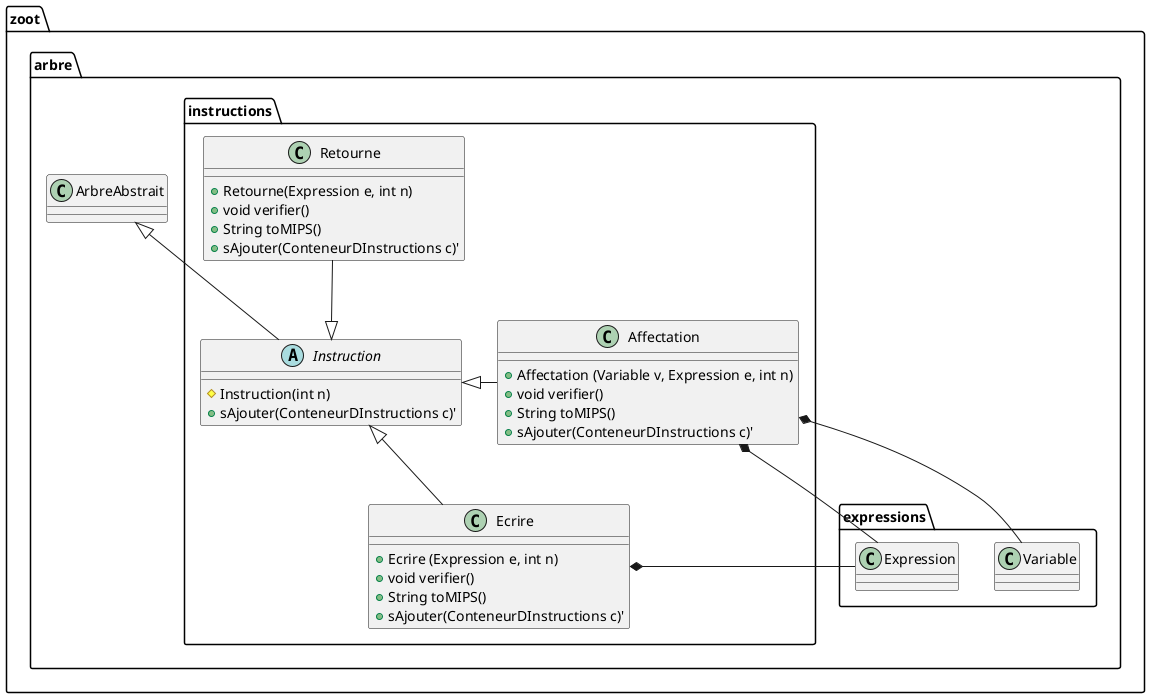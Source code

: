 @startuml "Package instructions"

namespace zoot.arbre.instructions {
    ' Includes
    ' Classes
    class Ecrire {
        + Ecrire (Expression e, int n)
        + void verifier()
        + String toMIPS()
        + sAjouter(ConteneurDInstructions c)'
    }

    class Affectation {
        + Affectation (Variable v, Expression e, int n)
        + void verifier()
        + String toMIPS()
        + sAjouter(ConteneurDInstructions c)'
    }

    class Retourne {
        + Retourne(Expression e, int n)
        + void verifier()
        + String toMIPS()
        + sAjouter(ConteneurDInstructions c)'
    }

    abstract class Instruction {
        # Instruction(int n)
        + sAjouter(ConteneurDInstructions c)'
    }
    
    ' Relations entre les classes
    Ecrire -up-|> Instruction
    Ecrire *-right- zoot.arbre.expressions.Expression
    Instruction -up-|> zoot.arbre.ArbreAbstrait
    Affectation -right-|> Instruction
    Affectation *-- zoot.arbre.expressions.Variable
    Affectation *-down- zoot.arbre.expressions.Expression
    Retourne --|> Instruction
}

@enduml
